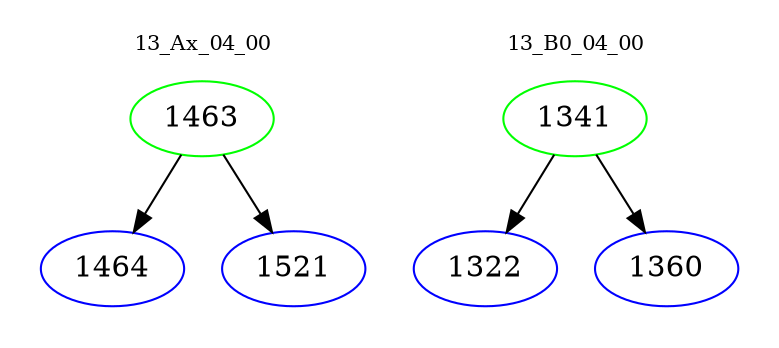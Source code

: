digraph{
subgraph cluster_0 {
color = white
label = "13_Ax_04_00";
fontsize=10;
T0_1463 [label="1463", color="green"]
T0_1463 -> T0_1464 [color="black"]
T0_1464 [label="1464", color="blue"]
T0_1463 -> T0_1521 [color="black"]
T0_1521 [label="1521", color="blue"]
}
subgraph cluster_1 {
color = white
label = "13_B0_04_00";
fontsize=10;
T1_1341 [label="1341", color="green"]
T1_1341 -> T1_1322 [color="black"]
T1_1322 [label="1322", color="blue"]
T1_1341 -> T1_1360 [color="black"]
T1_1360 [label="1360", color="blue"]
}
}

